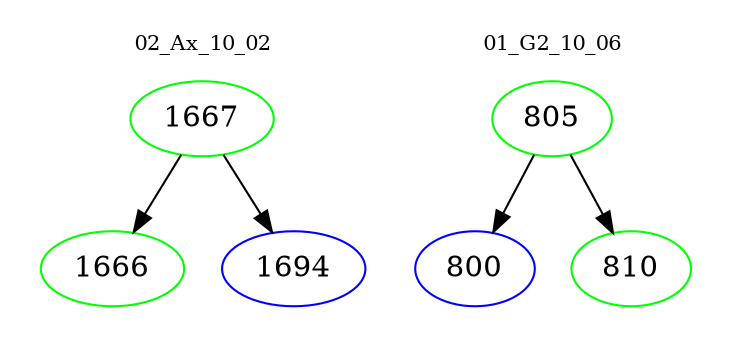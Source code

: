 digraph{
subgraph cluster_0 {
color = white
label = "02_Ax_10_02";
fontsize=10;
T0_1667 [label="1667", color="green"]
T0_1667 -> T0_1666 [color="black"]
T0_1666 [label="1666", color="green"]
T0_1667 -> T0_1694 [color="black"]
T0_1694 [label="1694", color="blue"]
}
subgraph cluster_1 {
color = white
label = "01_G2_10_06";
fontsize=10;
T1_805 [label="805", color="green"]
T1_805 -> T1_800 [color="black"]
T1_800 [label="800", color="blue"]
T1_805 -> T1_810 [color="black"]
T1_810 [label="810", color="green"]
}
}
